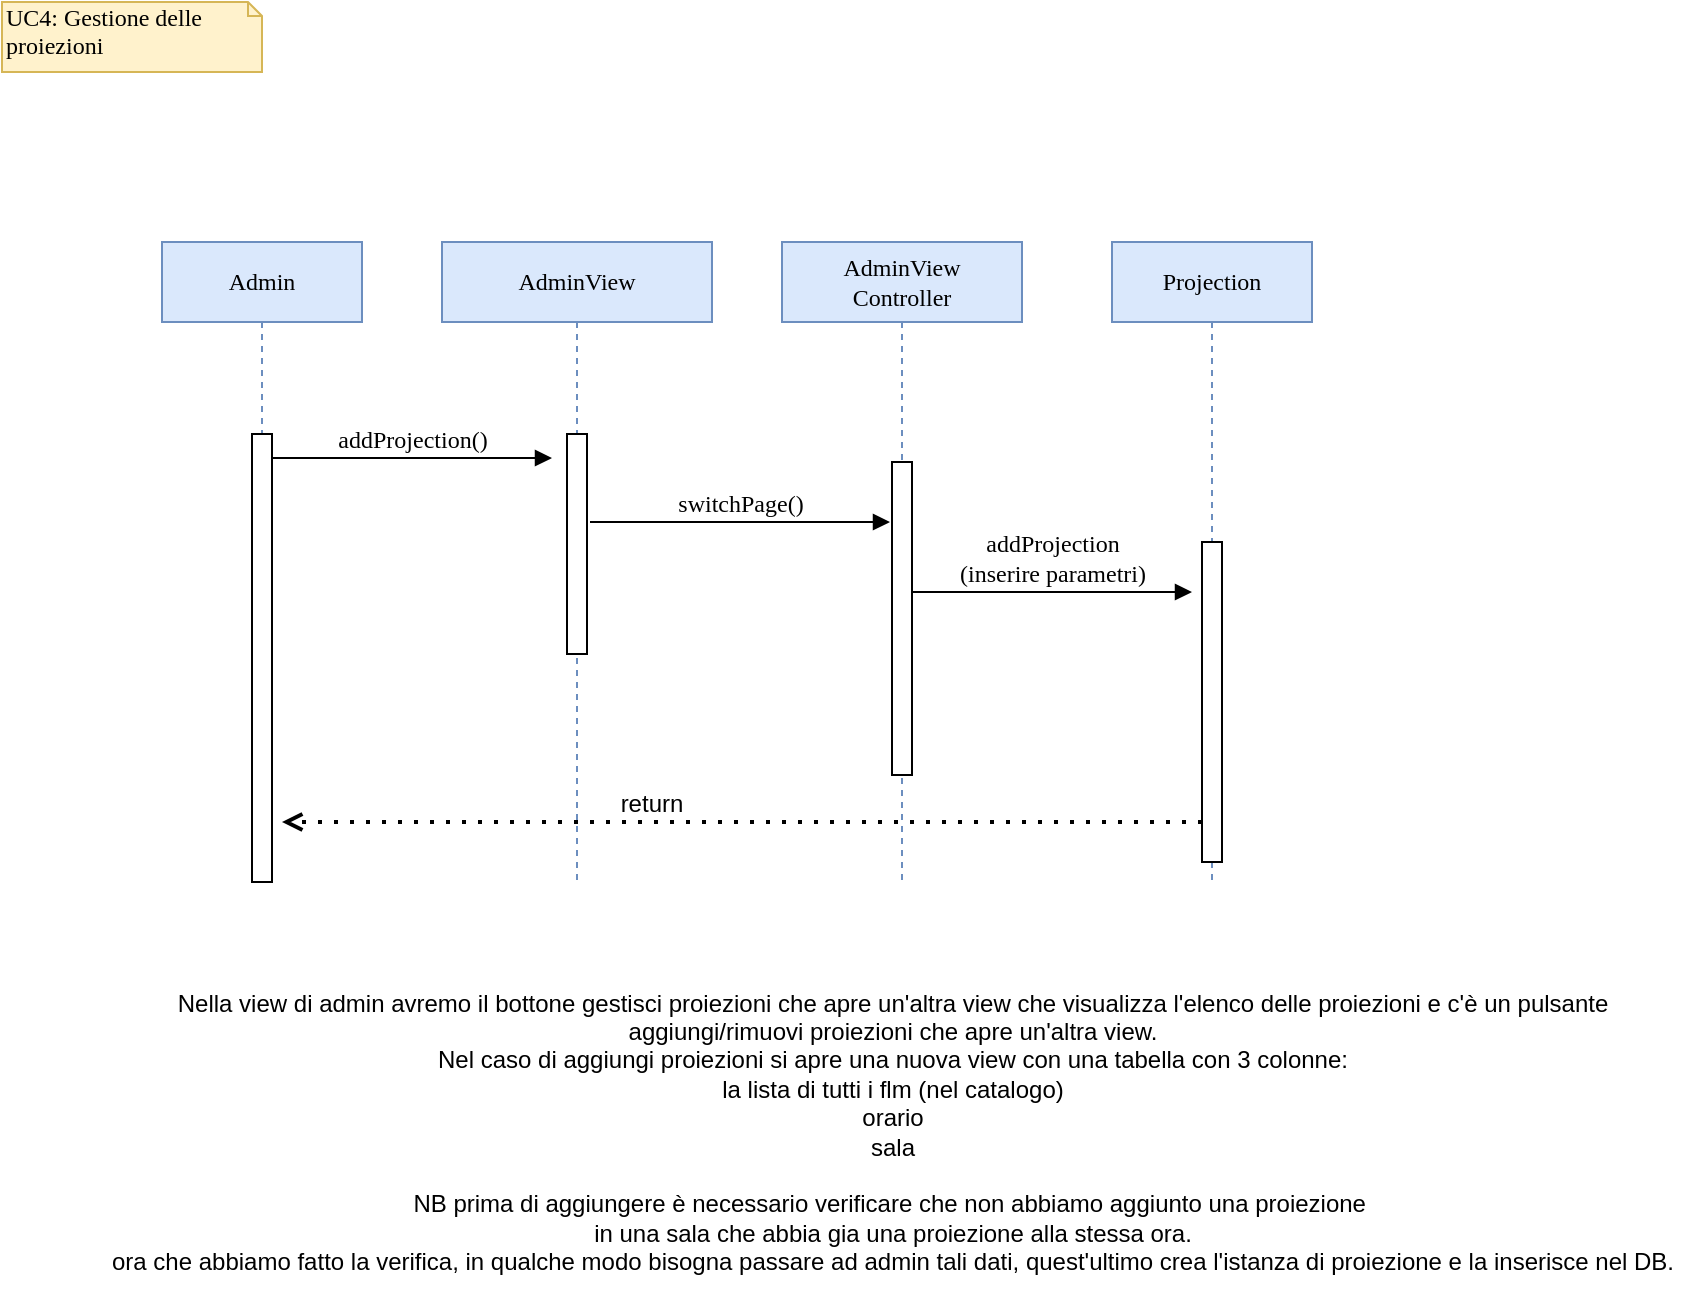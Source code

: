 <mxfile version="22.1.16" type="device">
  <diagram name="Page-1" id="13e1069c-82ec-6db2-03f1-153e76fe0fe0">
    <mxGraphModel dx="1050" dy="621" grid="1" gridSize="10" guides="1" tooltips="1" connect="1" arrows="1" fold="1" page="1" pageScale="1" pageWidth="1100" pageHeight="850" background="none" math="0" shadow="0">
      <root>
        <mxCell id="0" />
        <mxCell id="1" parent="0" />
        <mxCell id="7baba1c4bc27f4b0-2" value="AdminView" style="shape=umlLifeline;perimeter=lifelinePerimeter;whiteSpace=wrap;html=1;container=1;collapsible=0;recursiveResize=0;outlineConnect=0;rounded=0;shadow=0;comic=0;labelBackgroundColor=none;strokeWidth=1;fontFamily=Verdana;fontSize=12;align=center;fillColor=#dae8fc;strokeColor=#6c8ebf;" parent="1" vertex="1">
          <mxGeometry x="220" y="120" width="135" height="320" as="geometry" />
        </mxCell>
        <mxCell id="7baba1c4bc27f4b0-10" value="" style="html=1;points=[];perimeter=orthogonalPerimeter;rounded=0;shadow=0;comic=0;labelBackgroundColor=none;strokeWidth=1;fontFamily=Verdana;fontSize=12;align=center;" parent="7baba1c4bc27f4b0-2" vertex="1">
          <mxGeometry x="62.5" y="96" width="10" height="110" as="geometry" />
        </mxCell>
        <mxCell id="BazkxacqFKndKwqCTscp-41" value="return" style="text;html=1;strokeColor=none;fillColor=none;align=center;verticalAlign=middle;whiteSpace=wrap;rounded=0;" parent="7baba1c4bc27f4b0-2" vertex="1">
          <mxGeometry x="75" y="266" width="60" height="30" as="geometry" />
        </mxCell>
        <mxCell id="7baba1c4bc27f4b0-8" value="Admin" style="shape=umlLifeline;perimeter=lifelinePerimeter;whiteSpace=wrap;html=1;container=1;collapsible=0;recursiveResize=0;outlineConnect=0;rounded=0;shadow=0;comic=0;labelBackgroundColor=none;strokeWidth=1;fontFamily=Verdana;fontSize=12;align=center;glass=0;fillColor=#dae8fc;strokeColor=#6c8ebf;" parent="1" vertex="1">
          <mxGeometry x="80" y="120" width="100" height="320" as="geometry" />
        </mxCell>
        <mxCell id="7baba1c4bc27f4b0-9" value="" style="html=1;points=[];perimeter=orthogonalPerimeter;rounded=0;shadow=0;comic=0;labelBackgroundColor=none;strokeWidth=1;fontFamily=Verdana;fontSize=12;align=center;" parent="7baba1c4bc27f4b0-8" vertex="1">
          <mxGeometry x="45" y="96" width="10" height="224" as="geometry" />
        </mxCell>
        <mxCell id="7baba1c4bc27f4b0-11" value="addProjection()" style="html=1;verticalAlign=bottom;endArrow=block;entryX=0;entryY=0;labelBackgroundColor=none;fontFamily=Verdana;fontSize=12;edgeStyle=elbowEdgeStyle;elbow=vertical;" parent="1" edge="1">
          <mxGeometry relative="1" as="geometry">
            <mxPoint x="135" y="228" as="sourcePoint" />
            <mxPoint x="275" y="228" as="targetPoint" />
            <mxPoint as="offset" />
          </mxGeometry>
        </mxCell>
        <mxCell id="7baba1c4bc27f4b0-40" value="UC4: Gestione delle proiezioni" style="shape=note;whiteSpace=wrap;html=1;size=7;verticalAlign=top;align=left;spacingTop=-6;rounded=0;shadow=0;comic=0;labelBackgroundColor=none;strokeWidth=1;fontFamily=Verdana;fontSize=12;fillColor=#fff2cc;strokeColor=#d6b656;" parent="1" vertex="1">
          <mxGeometry width="130" height="35" as="geometry" />
        </mxCell>
        <mxCell id="BazkxacqFKndKwqCTscp-32" value="AdminView&lt;br&gt;Controller" style="shape=umlLifeline;perimeter=lifelinePerimeter;whiteSpace=wrap;html=1;container=1;collapsible=0;recursiveResize=0;outlineConnect=0;rounded=0;shadow=0;comic=0;labelBackgroundColor=none;strokeWidth=1;fontFamily=Verdana;fontSize=12;align=center;fillColor=#dae8fc;strokeColor=#6c8ebf;" parent="1" vertex="1">
          <mxGeometry x="390" y="120" width="120" height="320" as="geometry" />
        </mxCell>
        <mxCell id="BazkxacqFKndKwqCTscp-33" value="" style="html=1;points=[];perimeter=orthogonalPerimeter;rounded=0;shadow=0;comic=0;labelBackgroundColor=none;strokeWidth=1;fontFamily=Verdana;fontSize=12;align=center;" parent="BazkxacqFKndKwqCTscp-32" vertex="1">
          <mxGeometry x="55" y="110" width="10" height="156.5" as="geometry" />
        </mxCell>
        <mxCell id="7baba1c4bc27f4b0-14" value="switchPage()" style="html=1;verticalAlign=bottom;endArrow=block;labelBackgroundColor=none;fontFamily=Verdana;fontSize=12;edgeStyle=elbowEdgeStyle;elbow=vertical;" parent="1" edge="1">
          <mxGeometry relative="1" as="geometry">
            <mxPoint x="294" y="260" as="sourcePoint" />
            <mxPoint x="444" y="260" as="targetPoint" />
          </mxGeometry>
        </mxCell>
        <mxCell id="Tgv9cBTI27cX0pnWbjZV-3" value="Projection" style="shape=umlLifeline;perimeter=lifelinePerimeter;whiteSpace=wrap;html=1;container=1;collapsible=0;recursiveResize=0;outlineConnect=0;rounded=0;shadow=0;comic=0;labelBackgroundColor=none;strokeWidth=1;fontFamily=Verdana;fontSize=12;align=center;fillColor=#dae8fc;strokeColor=#6c8ebf;" parent="1" vertex="1">
          <mxGeometry x="555" y="120" width="100" height="320" as="geometry" />
        </mxCell>
        <mxCell id="Tgv9cBTI27cX0pnWbjZV-4" value="" style="html=1;points=[];perimeter=orthogonalPerimeter;rounded=0;shadow=0;comic=0;labelBackgroundColor=none;strokeWidth=1;fontFamily=Verdana;fontSize=12;align=center;" parent="Tgv9cBTI27cX0pnWbjZV-3" vertex="1">
          <mxGeometry x="45" y="150" width="10" height="160" as="geometry" />
        </mxCell>
        <mxCell id="OEkpLyYIj6ylqrcDeSnV-3" value="" style="endArrow=open;dashed=1;html=1;dashPattern=1 3;strokeWidth=2;rounded=0;endFill=0;" parent="Tgv9cBTI27cX0pnWbjZV-3" edge="1">
          <mxGeometry width="50" height="50" relative="1" as="geometry">
            <mxPoint x="45" y="290" as="sourcePoint" />
            <mxPoint x="-415" y="290" as="targetPoint" />
          </mxGeometry>
        </mxCell>
        <mxCell id="Tgv9cBTI27cX0pnWbjZV-5" value="addProjection&lt;br&gt;(inserire parametri)" style="html=1;verticalAlign=bottom;endArrow=block;entryX=0;entryY=0;labelBackgroundColor=none;fontFamily=Verdana;fontSize=12;edgeStyle=elbowEdgeStyle;elbow=vertical;" parent="1" edge="1">
          <mxGeometry relative="1" as="geometry">
            <mxPoint x="455" y="295" as="sourcePoint" />
            <mxPoint x="595" y="295" as="targetPoint" />
          </mxGeometry>
        </mxCell>
        <mxCell id="W9RyTXQfxeWSd7MrWU1f-1" value="Nella view di admin avremo il bottone gestisci proiezioni che apre un&#39;altra view che visualizza l&#39;elenco delle proiezioni e c&#39;è un pulsante &lt;br&gt;aggiungi/rimuovi proiezioni che apre un&#39;altra view.&lt;br&gt;Nel caso di aggiungi proiezioni si apre una nuova view con una tabella con 3 colonne:&lt;br&gt;la lista di tutti i flm (nel catalogo)&lt;br&gt;orario&lt;br&gt;sala&lt;br&gt;&lt;br&gt;NB prima di aggiungere è necessario verificare che non abbiamo aggiunto una proiezione&amp;nbsp;&lt;br&gt;in una sala che abbia gia una proiezione alla stessa ora.&lt;br&gt;ora che abbiamo fatto la verifica, in qualche modo bisogna passare ad admin tali dati, quest&#39;ultimo crea l&#39;istanza di proiezione e la inserisce nel DB." style="text;html=1;align=center;verticalAlign=middle;resizable=0;points=[];autosize=1;strokeColor=none;fillColor=none;" parent="1" vertex="1">
          <mxGeometry x="45" y="485" width="800" height="160" as="geometry" />
        </mxCell>
      </root>
    </mxGraphModel>
  </diagram>
</mxfile>
